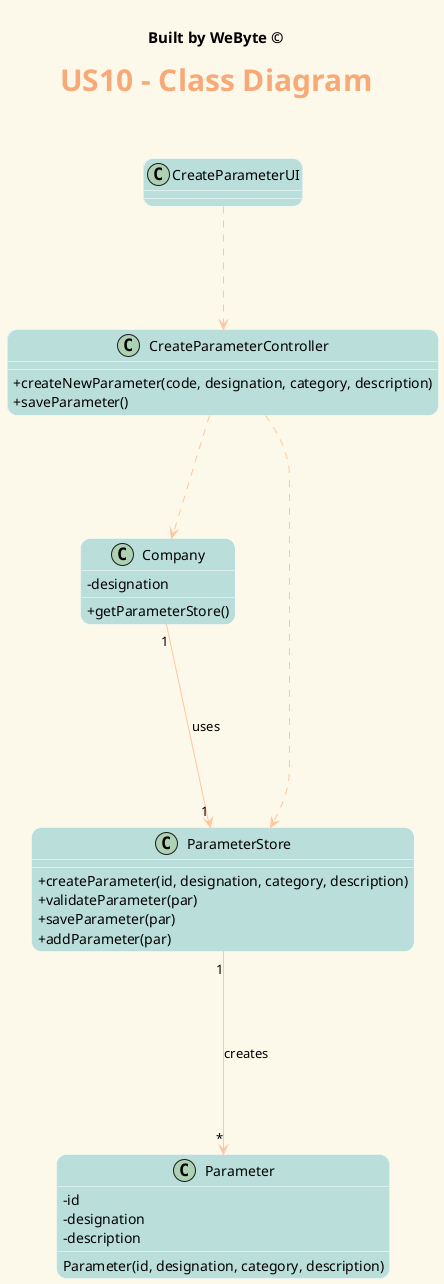 
@startuml
'https://plantuml.com/class-diagram
' ======= layout =========
skinparam backgroundColor #fcf9ea
skinparam titleBorderRoundCorner 15
skinparam titleFontSize 30
skinparam classAttributeIconSize 0
skinparam titleFontName Arial Black
skinparam titleFontColor #f8a978
skinparam roundcorner 20
skinparam stereotypeCBackgroundColor ffc5a1
skinparam class {

ArrowColor ffc5a1
BorderColor White
BackgroundColor badfdb
}


' ======= title =========
center header


<font color=Black size=15><b>Built by WeByte ©</font>
endheader
title <b>US10 - Class Diagram\n

' ======= classes =========

class CreateParameterUI

class Company {
  -designation
  +getParameterStore()
}
class ParameterStore {
   +createParameter(id, designation, category, description)
   +validateParameter(par)
   +saveParameter(par)
   +addParameter(par)
}

class Parameter {
  -id
  -designation
  -description
  Parameter(id, designation, category, description)


}

class CreateParameterController{
   +createNewParameter(code, designation, category, description)
   +saveParameter()
}
class ParameterStore
CreateParameterUI ...> CreateParameterController
CreateParameterController ...> Company
CreateParameterController ..> ParameterStore
Company "1" ----> "1" ParameterStore : "uses"
ParameterStore "1" ----> "*" Parameter : "creates"

@enduml